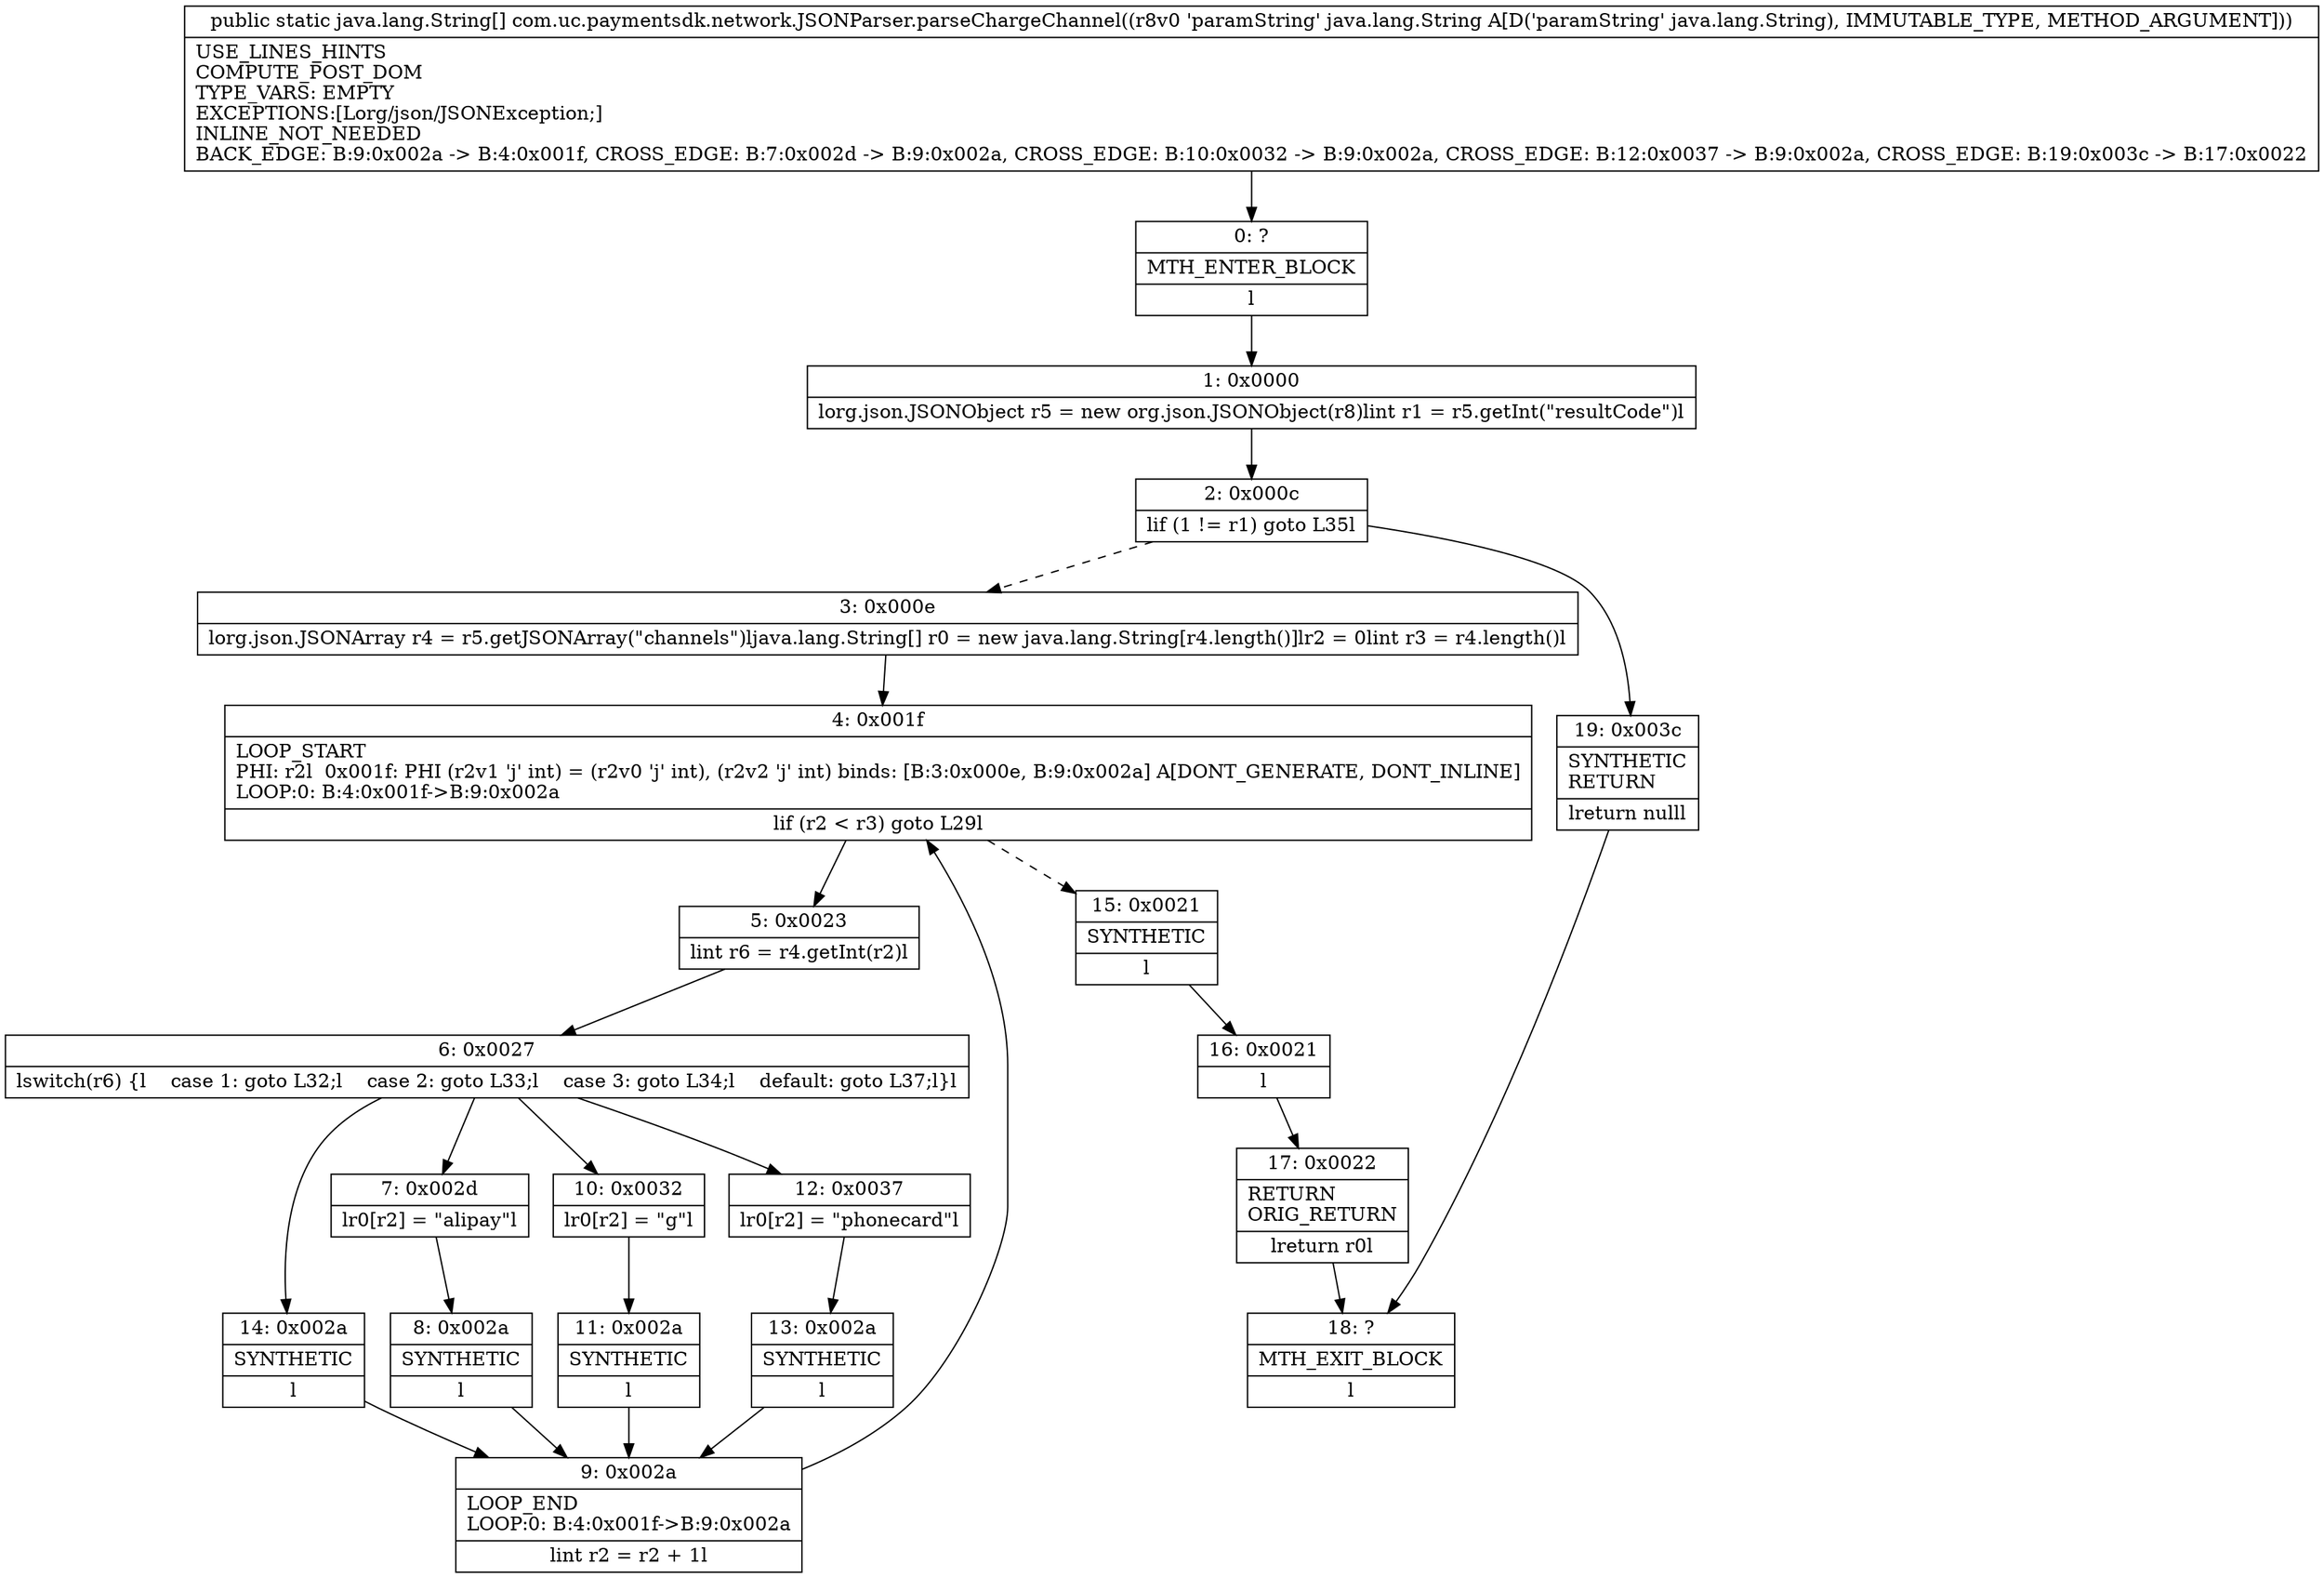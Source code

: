 digraph "CFG forcom.uc.paymentsdk.network.JSONParser.parseChargeChannel(Ljava\/lang\/String;)[Ljava\/lang\/String;" {
Node_0 [shape=record,label="{0\:\ ?|MTH_ENTER_BLOCK\l|l}"];
Node_1 [shape=record,label="{1\:\ 0x0000|lorg.json.JSONObject r5 = new org.json.JSONObject(r8)lint r1 = r5.getInt(\"resultCode\")l}"];
Node_2 [shape=record,label="{2\:\ 0x000c|lif (1 != r1) goto L35l}"];
Node_3 [shape=record,label="{3\:\ 0x000e|lorg.json.JSONArray r4 = r5.getJSONArray(\"channels\")ljava.lang.String[] r0 = new java.lang.String[r4.length()]lr2 = 0lint r3 = r4.length()l}"];
Node_4 [shape=record,label="{4\:\ 0x001f|LOOP_START\lPHI: r2l  0x001f: PHI (r2v1 'j' int) = (r2v0 'j' int), (r2v2 'j' int) binds: [B:3:0x000e, B:9:0x002a] A[DONT_GENERATE, DONT_INLINE]\lLOOP:0: B:4:0x001f\-\>B:9:0x002a\l|lif (r2 \< r3) goto L29l}"];
Node_5 [shape=record,label="{5\:\ 0x0023|lint r6 = r4.getInt(r2)l}"];
Node_6 [shape=record,label="{6\:\ 0x0027|lswitch(r6) \{l    case 1: goto L32;l    case 2: goto L33;l    case 3: goto L34;l    default: goto L37;l\}l}"];
Node_7 [shape=record,label="{7\:\ 0x002d|lr0[r2] = \"alipay\"l}"];
Node_8 [shape=record,label="{8\:\ 0x002a|SYNTHETIC\l|l}"];
Node_9 [shape=record,label="{9\:\ 0x002a|LOOP_END\lLOOP:0: B:4:0x001f\-\>B:9:0x002a\l|lint r2 = r2 + 1l}"];
Node_10 [shape=record,label="{10\:\ 0x0032|lr0[r2] = \"g\"l}"];
Node_11 [shape=record,label="{11\:\ 0x002a|SYNTHETIC\l|l}"];
Node_12 [shape=record,label="{12\:\ 0x0037|lr0[r2] = \"phonecard\"l}"];
Node_13 [shape=record,label="{13\:\ 0x002a|SYNTHETIC\l|l}"];
Node_14 [shape=record,label="{14\:\ 0x002a|SYNTHETIC\l|l}"];
Node_15 [shape=record,label="{15\:\ 0x0021|SYNTHETIC\l|l}"];
Node_16 [shape=record,label="{16\:\ 0x0021|l}"];
Node_17 [shape=record,label="{17\:\ 0x0022|RETURN\lORIG_RETURN\l|lreturn r0l}"];
Node_18 [shape=record,label="{18\:\ ?|MTH_EXIT_BLOCK\l|l}"];
Node_19 [shape=record,label="{19\:\ 0x003c|SYNTHETIC\lRETURN\l|lreturn nulll}"];
MethodNode[shape=record,label="{public static java.lang.String[] com.uc.paymentsdk.network.JSONParser.parseChargeChannel((r8v0 'paramString' java.lang.String A[D('paramString' java.lang.String), IMMUTABLE_TYPE, METHOD_ARGUMENT]))  | USE_LINES_HINTS\lCOMPUTE_POST_DOM\lTYPE_VARS: EMPTY\lEXCEPTIONS:[Lorg\/json\/JSONException;]\lINLINE_NOT_NEEDED\lBACK_EDGE: B:9:0x002a \-\> B:4:0x001f, CROSS_EDGE: B:7:0x002d \-\> B:9:0x002a, CROSS_EDGE: B:10:0x0032 \-\> B:9:0x002a, CROSS_EDGE: B:12:0x0037 \-\> B:9:0x002a, CROSS_EDGE: B:19:0x003c \-\> B:17:0x0022\l}"];
MethodNode -> Node_0;
Node_0 -> Node_1;
Node_1 -> Node_2;
Node_2 -> Node_3[style=dashed];
Node_2 -> Node_19;
Node_3 -> Node_4;
Node_4 -> Node_5;
Node_4 -> Node_15[style=dashed];
Node_5 -> Node_6;
Node_6 -> Node_7;
Node_6 -> Node_10;
Node_6 -> Node_12;
Node_6 -> Node_14;
Node_7 -> Node_8;
Node_8 -> Node_9;
Node_9 -> Node_4;
Node_10 -> Node_11;
Node_11 -> Node_9;
Node_12 -> Node_13;
Node_13 -> Node_9;
Node_14 -> Node_9;
Node_15 -> Node_16;
Node_16 -> Node_17;
Node_17 -> Node_18;
Node_19 -> Node_18;
}

